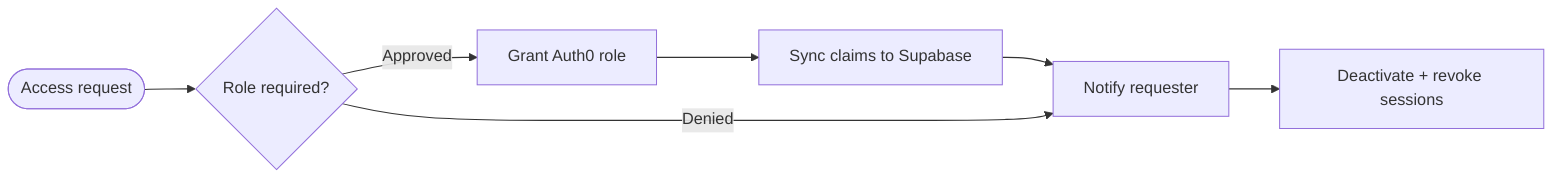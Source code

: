 flowchart LR
    start([Access request])
    review{Role required?}
    approve[Grant Auth0 role]
    sync[Sync claims to Supabase]
    notify[Notify requester]
    revoke[Deactivate + revoke sessions]
    start --> review
    review -->|Approved| approve --> sync --> notify
    review -->|Denied| notify
    notify --> revoke
